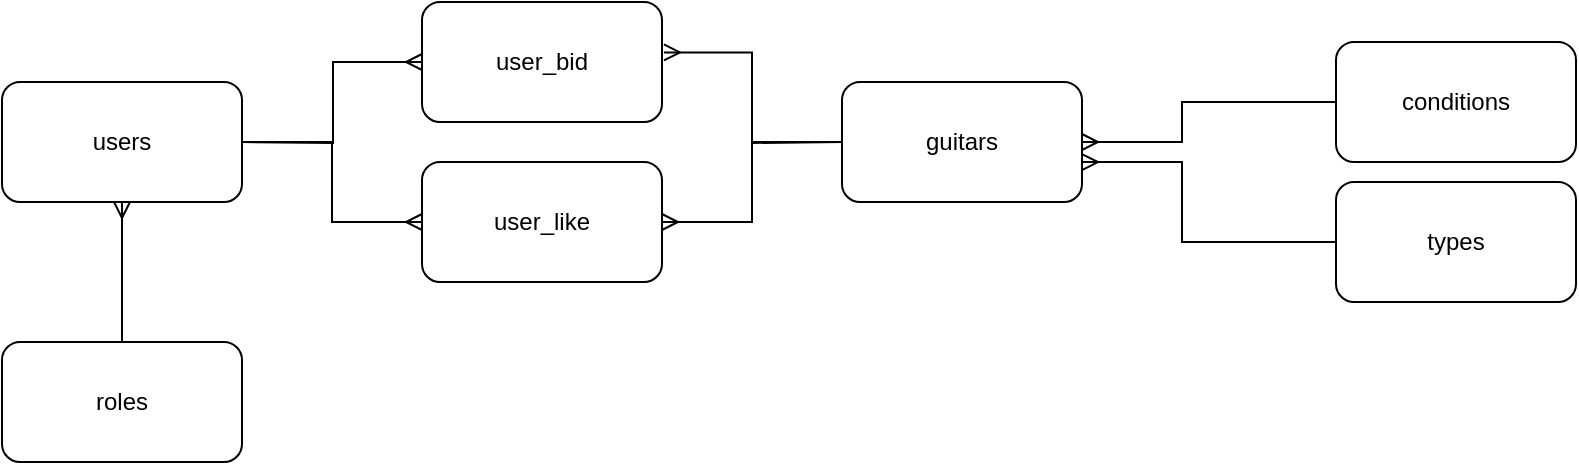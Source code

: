 <mxfile version="20.8.22" type="device"><diagram name="Page-1" id="7Xb7ZVaXDHUdUfSL1usU"><mxGraphModel dx="989" dy="521" grid="1" gridSize="10" guides="1" tooltips="1" connect="1" arrows="1" fold="1" page="1" pageScale="1" pageWidth="827" pageHeight="1169" math="0" shadow="0"><root><mxCell id="0"/><mxCell id="1" parent="0"/><mxCell id="C05n4Rn-PsKlOjAmLj4j-1" value="users" style="rounded=1;whiteSpace=wrap;html=1;" vertex="1" parent="1"><mxGeometry x="40" y="160" width="120" height="60" as="geometry"/></mxCell><mxCell id="C05n4Rn-PsKlOjAmLj4j-3" value="user_bid" style="rounded=1;whiteSpace=wrap;html=1;" vertex="1" parent="1"><mxGeometry x="250" y="120" width="120" height="60" as="geometry"/></mxCell><mxCell id="C05n4Rn-PsKlOjAmLj4j-4" value="guitars" style="rounded=1;whiteSpace=wrap;html=1;" vertex="1" parent="1"><mxGeometry x="460" y="160" width="120" height="60" as="geometry"/></mxCell><mxCell id="C05n4Rn-PsKlOjAmLj4j-5" value="conditions" style="rounded=1;whiteSpace=wrap;html=1;" vertex="1" parent="1"><mxGeometry x="707" y="140" width="120" height="60" as="geometry"/></mxCell><mxCell id="C05n4Rn-PsKlOjAmLj4j-6" value="types" style="rounded=1;whiteSpace=wrap;html=1;" vertex="1" parent="1"><mxGeometry x="707" y="210" width="120" height="60" as="geometry"/></mxCell><mxCell id="C05n4Rn-PsKlOjAmLj4j-7" value="roles" style="rounded=1;whiteSpace=wrap;html=1;" vertex="1" parent="1"><mxGeometry x="40" y="290" width="120" height="60" as="geometry"/></mxCell><mxCell id="C05n4Rn-PsKlOjAmLj4j-8" value="user_like" style="rounded=1;whiteSpace=wrap;html=1;" vertex="1" parent="1"><mxGeometry x="250" y="200" width="120" height="60" as="geometry"/></mxCell><mxCell id="C05n4Rn-PsKlOjAmLj4j-11" value="" style="edgeStyle=orthogonalEdgeStyle;fontSize=12;html=1;endArrow=ERmany;rounded=0;exitX=0;exitY=0.5;exitDx=0;exitDy=0;entryX=1;entryY=0.5;entryDx=0;entryDy=0;" edge="1" parent="1" source="C05n4Rn-PsKlOjAmLj4j-5" target="C05n4Rn-PsKlOjAmLj4j-4"><mxGeometry width="100" height="100" relative="1" as="geometry"><mxPoint x="400" y="350" as="sourcePoint"/><mxPoint x="660" y="190" as="targetPoint"/><Array as="points"><mxPoint x="630" y="170"/><mxPoint x="630" y="190"/></Array></mxGeometry></mxCell><mxCell id="C05n4Rn-PsKlOjAmLj4j-12" value="" style="edgeStyle=orthogonalEdgeStyle;fontSize=12;html=1;endArrow=ERmany;rounded=0;entryX=0;entryY=0.5;entryDx=0;entryDy=0;" edge="1" parent="1" target="C05n4Rn-PsKlOjAmLj4j-3"><mxGeometry width="100" height="100" relative="1" as="geometry"><mxPoint x="160" y="190" as="sourcePoint"/><mxPoint x="260" y="90" as="targetPoint"/></mxGeometry></mxCell><mxCell id="C05n4Rn-PsKlOjAmLj4j-13" value="" style="edgeStyle=orthogonalEdgeStyle;fontSize=12;html=1;endArrow=ERmany;rounded=0;entryX=0;entryY=0.5;entryDx=0;entryDy=0;exitX=1;exitY=0.5;exitDx=0;exitDy=0;" edge="1" parent="1" source="C05n4Rn-PsKlOjAmLj4j-1" target="C05n4Rn-PsKlOjAmLj4j-8"><mxGeometry width="100" height="100" relative="1" as="geometry"><mxPoint x="170" y="200" as="sourcePoint"/><mxPoint x="260" y="160" as="targetPoint"/></mxGeometry></mxCell><mxCell id="C05n4Rn-PsKlOjAmLj4j-14" value="" style="edgeStyle=orthogonalEdgeStyle;fontSize=12;html=1;endArrow=ERmany;rounded=0;entryX=0.5;entryY=1;entryDx=0;entryDy=0;exitX=0.5;exitY=0;exitDx=0;exitDy=0;" edge="1" parent="1" source="C05n4Rn-PsKlOjAmLj4j-7" target="C05n4Rn-PsKlOjAmLj4j-1"><mxGeometry width="100" height="100" relative="1" as="geometry"><mxPoint x="170" y="200" as="sourcePoint"/><mxPoint x="260" y="240" as="targetPoint"/></mxGeometry></mxCell><mxCell id="C05n4Rn-PsKlOjAmLj4j-15" value="" style="edgeStyle=orthogonalEdgeStyle;fontSize=12;html=1;endArrow=ERmany;rounded=0;entryX=1.008;entryY=0.42;entryDx=0;entryDy=0;entryPerimeter=0;exitX=0;exitY=0.5;exitDx=0;exitDy=0;" edge="1" parent="1" source="C05n4Rn-PsKlOjAmLj4j-4" target="C05n4Rn-PsKlOjAmLj4j-3"><mxGeometry width="100" height="100" relative="1" as="geometry"><mxPoint x="370" y="189.98" as="sourcePoint"/><mxPoint x="460" y="149.98" as="targetPoint"/></mxGeometry></mxCell><mxCell id="C05n4Rn-PsKlOjAmLj4j-16" value="" style="edgeStyle=orthogonalEdgeStyle;fontSize=12;html=1;endArrow=ERmany;rounded=0;entryX=1;entryY=0.5;entryDx=0;entryDy=0;" edge="1" parent="1" target="C05n4Rn-PsKlOjAmLj4j-8"><mxGeometry width="100" height="100" relative="1" as="geometry"><mxPoint x="460" y="190" as="sourcePoint"/><mxPoint x="381" y="155" as="targetPoint"/></mxGeometry></mxCell><mxCell id="C05n4Rn-PsKlOjAmLj4j-18" value="" style="edgeStyle=orthogonalEdgeStyle;fontSize=12;html=1;endArrow=ERmany;rounded=0;entryX=1;entryY=0.667;entryDx=0;entryDy=0;entryPerimeter=0;exitX=0;exitY=0.5;exitDx=0;exitDy=0;" edge="1" parent="1" source="C05n4Rn-PsKlOjAmLj4j-6" target="C05n4Rn-PsKlOjAmLj4j-4"><mxGeometry width="100" height="100" relative="1" as="geometry"><mxPoint x="707" y="235" as="sourcePoint"/><mxPoint x="618" y="190" as="targetPoint"/><Array as="points"><mxPoint x="630" y="240"/><mxPoint x="630" y="200"/></Array></mxGeometry></mxCell></root></mxGraphModel></diagram></mxfile>